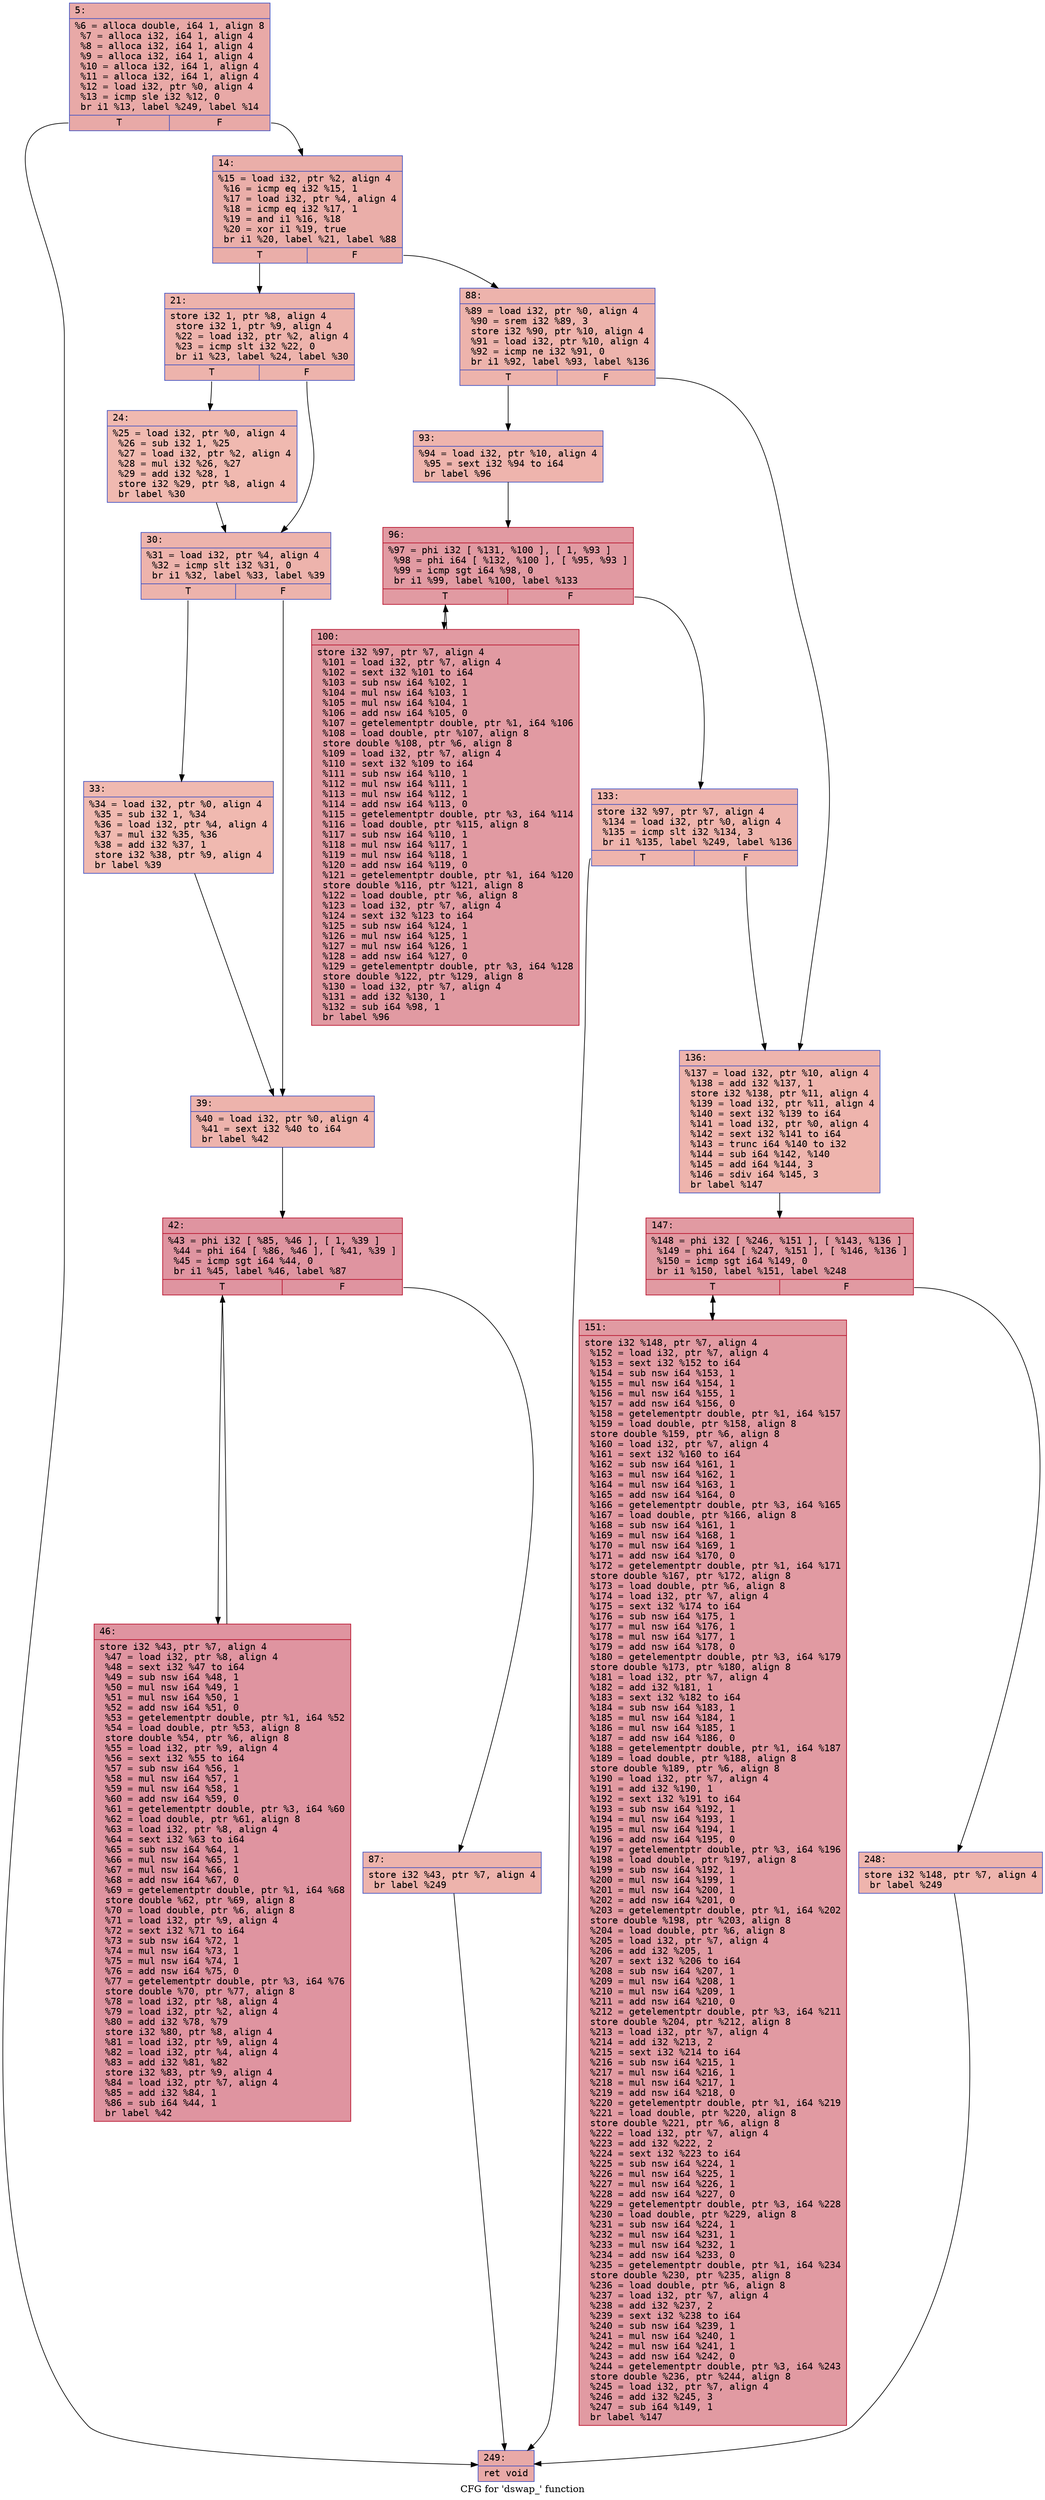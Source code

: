 digraph "CFG for 'dswap_' function" {
	label="CFG for 'dswap_' function";

	Node0x55ee1015ad00 [shape=record,color="#3d50c3ff", style=filled, fillcolor="#ca3b3770" fontname="Courier",label="{5:\l|  %6 = alloca double, i64 1, align 8\l  %7 = alloca i32, i64 1, align 4\l  %8 = alloca i32, i64 1, align 4\l  %9 = alloca i32, i64 1, align 4\l  %10 = alloca i32, i64 1, align 4\l  %11 = alloca i32, i64 1, align 4\l  %12 = load i32, ptr %0, align 4\l  %13 = icmp sle i32 %12, 0\l  br i1 %13, label %249, label %14\l|{<s0>T|<s1>F}}"];
	Node0x55ee1015ad00:s0 -> Node0x55ee1015b310[tooltip="5 -> 249\nProbability 50.00%" ];
	Node0x55ee1015ad00:s1 -> Node0x55ee1015b360[tooltip="5 -> 14\nProbability 50.00%" ];
	Node0x55ee1015b360 [shape=record,color="#3d50c3ff", style=filled, fillcolor="#d0473d70" fontname="Courier",label="{14:\l|  %15 = load i32, ptr %2, align 4\l  %16 = icmp eq i32 %15, 1\l  %17 = load i32, ptr %4, align 4\l  %18 = icmp eq i32 %17, 1\l  %19 = and i1 %16, %18\l  %20 = xor i1 %19, true\l  br i1 %20, label %21, label %88\l|{<s0>T|<s1>F}}"];
	Node0x55ee1015b360:s0 -> Node0x55ee1015b7a0[tooltip="14 -> 21\nProbability 50.00%" ];
	Node0x55ee1015b360:s1 -> Node0x55ee1015b7f0[tooltip="14 -> 88\nProbability 50.00%" ];
	Node0x55ee1015b7a0 [shape=record,color="#3d50c3ff", style=filled, fillcolor="#d6524470" fontname="Courier",label="{21:\l|  store i32 1, ptr %8, align 4\l  store i32 1, ptr %9, align 4\l  %22 = load i32, ptr %2, align 4\l  %23 = icmp slt i32 %22, 0\l  br i1 %23, label %24, label %30\l|{<s0>T|<s1>F}}"];
	Node0x55ee1015b7a0:s0 -> Node0x55ee10162880[tooltip="21 -> 24\nProbability 37.50%" ];
	Node0x55ee1015b7a0:s1 -> Node0x55ee101628d0[tooltip="21 -> 30\nProbability 62.50%" ];
	Node0x55ee10162880 [shape=record,color="#3d50c3ff", style=filled, fillcolor="#de614d70" fontname="Courier",label="{24:\l|  %25 = load i32, ptr %0, align 4\l  %26 = sub i32 1, %25\l  %27 = load i32, ptr %2, align 4\l  %28 = mul i32 %26, %27\l  %29 = add i32 %28, 1\l  store i32 %29, ptr %8, align 4\l  br label %30\l}"];
	Node0x55ee10162880 -> Node0x55ee101628d0[tooltip="24 -> 30\nProbability 100.00%" ];
	Node0x55ee101628d0 [shape=record,color="#3d50c3ff", style=filled, fillcolor="#d6524470" fontname="Courier",label="{30:\l|  %31 = load i32, ptr %4, align 4\l  %32 = icmp slt i32 %31, 0\l  br i1 %32, label %33, label %39\l|{<s0>T|<s1>F}}"];
	Node0x55ee101628d0:s0 -> Node0x55ee10162ea0[tooltip="30 -> 33\nProbability 37.50%" ];
	Node0x55ee101628d0:s1 -> Node0x55ee10162ef0[tooltip="30 -> 39\nProbability 62.50%" ];
	Node0x55ee10162ea0 [shape=record,color="#3d50c3ff", style=filled, fillcolor="#de614d70" fontname="Courier",label="{33:\l|  %34 = load i32, ptr %0, align 4\l  %35 = sub i32 1, %34\l  %36 = load i32, ptr %4, align 4\l  %37 = mul i32 %35, %36\l  %38 = add i32 %37, 1\l  store i32 %38, ptr %9, align 4\l  br label %39\l}"];
	Node0x55ee10162ea0 -> Node0x55ee10162ef0[tooltip="33 -> 39\nProbability 100.00%" ];
	Node0x55ee10162ef0 [shape=record,color="#3d50c3ff", style=filled, fillcolor="#d6524470" fontname="Courier",label="{39:\l|  %40 = load i32, ptr %0, align 4\l  %41 = sext i32 %40 to i64\l  br label %42\l}"];
	Node0x55ee10162ef0 -> Node0x55ee101634a0[tooltip="39 -> 42\nProbability 100.00%" ];
	Node0x55ee101634a0 [shape=record,color="#b70d28ff", style=filled, fillcolor="#b70d2870" fontname="Courier",label="{42:\l|  %43 = phi i32 [ %85, %46 ], [ 1, %39 ]\l  %44 = phi i64 [ %86, %46 ], [ %41, %39 ]\l  %45 = icmp sgt i64 %44, 0\l  br i1 %45, label %46, label %87\l|{<s0>T|<s1>F}}"];
	Node0x55ee101634a0:s0 -> Node0x55ee10163560[tooltip="42 -> 46\nProbability 96.88%" ];
	Node0x55ee101634a0:s1 -> Node0x55ee101637c0[tooltip="42 -> 87\nProbability 3.12%" ];
	Node0x55ee10163560 [shape=record,color="#b70d28ff", style=filled, fillcolor="#b70d2870" fontname="Courier",label="{46:\l|  store i32 %43, ptr %7, align 4\l  %47 = load i32, ptr %8, align 4\l  %48 = sext i32 %47 to i64\l  %49 = sub nsw i64 %48, 1\l  %50 = mul nsw i64 %49, 1\l  %51 = mul nsw i64 %50, 1\l  %52 = add nsw i64 %51, 0\l  %53 = getelementptr double, ptr %1, i64 %52\l  %54 = load double, ptr %53, align 8\l  store double %54, ptr %6, align 8\l  %55 = load i32, ptr %9, align 4\l  %56 = sext i32 %55 to i64\l  %57 = sub nsw i64 %56, 1\l  %58 = mul nsw i64 %57, 1\l  %59 = mul nsw i64 %58, 1\l  %60 = add nsw i64 %59, 0\l  %61 = getelementptr double, ptr %3, i64 %60\l  %62 = load double, ptr %61, align 8\l  %63 = load i32, ptr %8, align 4\l  %64 = sext i32 %63 to i64\l  %65 = sub nsw i64 %64, 1\l  %66 = mul nsw i64 %65, 1\l  %67 = mul nsw i64 %66, 1\l  %68 = add nsw i64 %67, 0\l  %69 = getelementptr double, ptr %1, i64 %68\l  store double %62, ptr %69, align 8\l  %70 = load double, ptr %6, align 8\l  %71 = load i32, ptr %9, align 4\l  %72 = sext i32 %71 to i64\l  %73 = sub nsw i64 %72, 1\l  %74 = mul nsw i64 %73, 1\l  %75 = mul nsw i64 %74, 1\l  %76 = add nsw i64 %75, 0\l  %77 = getelementptr double, ptr %3, i64 %76\l  store double %70, ptr %77, align 8\l  %78 = load i32, ptr %8, align 4\l  %79 = load i32, ptr %2, align 4\l  %80 = add i32 %78, %79\l  store i32 %80, ptr %8, align 4\l  %81 = load i32, ptr %9, align 4\l  %82 = load i32, ptr %4, align 4\l  %83 = add i32 %81, %82\l  store i32 %83, ptr %9, align 4\l  %84 = load i32, ptr %7, align 4\l  %85 = add i32 %84, 1\l  %86 = sub i64 %44, 1\l  br label %42\l}"];
	Node0x55ee10163560 -> Node0x55ee101634a0[tooltip="46 -> 42\nProbability 100.00%" ];
	Node0x55ee101637c0 [shape=record,color="#3d50c3ff", style=filled, fillcolor="#d6524470" fontname="Courier",label="{87:\l|  store i32 %43, ptr %7, align 4\l  br label %249\l}"];
	Node0x55ee101637c0 -> Node0x55ee1015b310[tooltip="87 -> 249\nProbability 100.00%" ];
	Node0x55ee1015b7f0 [shape=record,color="#3d50c3ff", style=filled, fillcolor="#d6524470" fontname="Courier",label="{88:\l|  %89 = load i32, ptr %0, align 4\l  %90 = srem i32 %89, 3\l  store i32 %90, ptr %10, align 4\l  %91 = load i32, ptr %10, align 4\l  %92 = icmp ne i32 %91, 0\l  br i1 %92, label %93, label %136\l|{<s0>T|<s1>F}}"];
	Node0x55ee1015b7f0:s0 -> Node0x55ee10165e50[tooltip="88 -> 93\nProbability 62.50%" ];
	Node0x55ee1015b7f0:s1 -> Node0x55ee10165ea0[tooltip="88 -> 136\nProbability 37.50%" ];
	Node0x55ee10165e50 [shape=record,color="#3d50c3ff", style=filled, fillcolor="#d8564670" fontname="Courier",label="{93:\l|  %94 = load i32, ptr %10, align 4\l  %95 = sext i32 %94 to i64\l  br label %96\l}"];
	Node0x55ee10165e50 -> Node0x55ee101639e0[tooltip="93 -> 96\nProbability 100.00%" ];
	Node0x55ee101639e0 [shape=record,color="#b70d28ff", style=filled, fillcolor="#bb1b2c70" fontname="Courier",label="{96:\l|  %97 = phi i32 [ %131, %100 ], [ 1, %93 ]\l  %98 = phi i64 [ %132, %100 ], [ %95, %93 ]\l  %99 = icmp sgt i64 %98, 0\l  br i1 %99, label %100, label %133\l|{<s0>T|<s1>F}}"];
	Node0x55ee101639e0:s0 -> Node0x55ee10163aa0[tooltip="96 -> 100\nProbability 96.88%" ];
	Node0x55ee101639e0:s1 -> Node0x55ee10163d00[tooltip="96 -> 133\nProbability 3.12%" ];
	Node0x55ee10163aa0 [shape=record,color="#b70d28ff", style=filled, fillcolor="#bb1b2c70" fontname="Courier",label="{100:\l|  store i32 %97, ptr %7, align 4\l  %101 = load i32, ptr %7, align 4\l  %102 = sext i32 %101 to i64\l  %103 = sub nsw i64 %102, 1\l  %104 = mul nsw i64 %103, 1\l  %105 = mul nsw i64 %104, 1\l  %106 = add nsw i64 %105, 0\l  %107 = getelementptr double, ptr %1, i64 %106\l  %108 = load double, ptr %107, align 8\l  store double %108, ptr %6, align 8\l  %109 = load i32, ptr %7, align 4\l  %110 = sext i32 %109 to i64\l  %111 = sub nsw i64 %110, 1\l  %112 = mul nsw i64 %111, 1\l  %113 = mul nsw i64 %112, 1\l  %114 = add nsw i64 %113, 0\l  %115 = getelementptr double, ptr %3, i64 %114\l  %116 = load double, ptr %115, align 8\l  %117 = sub nsw i64 %110, 1\l  %118 = mul nsw i64 %117, 1\l  %119 = mul nsw i64 %118, 1\l  %120 = add nsw i64 %119, 0\l  %121 = getelementptr double, ptr %1, i64 %120\l  store double %116, ptr %121, align 8\l  %122 = load double, ptr %6, align 8\l  %123 = load i32, ptr %7, align 4\l  %124 = sext i32 %123 to i64\l  %125 = sub nsw i64 %124, 1\l  %126 = mul nsw i64 %125, 1\l  %127 = mul nsw i64 %126, 1\l  %128 = add nsw i64 %127, 0\l  %129 = getelementptr double, ptr %3, i64 %128\l  store double %122, ptr %129, align 8\l  %130 = load i32, ptr %7, align 4\l  %131 = add i32 %130, 1\l  %132 = sub i64 %98, 1\l  br label %96\l}"];
	Node0x55ee10163aa0 -> Node0x55ee101639e0[tooltip="100 -> 96\nProbability 100.00%" ];
	Node0x55ee10163d00 [shape=record,color="#3d50c3ff", style=filled, fillcolor="#d8564670" fontname="Courier",label="{133:\l|  store i32 %97, ptr %7, align 4\l  %134 = load i32, ptr %0, align 4\l  %135 = icmp slt i32 %134, 3\l  br i1 %135, label %249, label %136\l|{<s0>T|<s1>F}}"];
	Node0x55ee10163d00:s0 -> Node0x55ee1015b310[tooltip="133 -> 249\nProbability 50.00%" ];
	Node0x55ee10163d00:s1 -> Node0x55ee10165ea0[tooltip="133 -> 136\nProbability 50.00%" ];
	Node0x55ee10165ea0 [shape=record,color="#3d50c3ff", style=filled, fillcolor="#d8564670" fontname="Courier",label="{136:\l|  %137 = load i32, ptr %10, align 4\l  %138 = add i32 %137, 1\l  store i32 %138, ptr %11, align 4\l  %139 = load i32, ptr %11, align 4\l  %140 = sext i32 %139 to i64\l  %141 = load i32, ptr %0, align 4\l  %142 = sext i32 %141 to i64\l  %143 = trunc i64 %140 to i32\l  %144 = sub i64 %142, %140\l  %145 = add i64 %144, 3\l  %146 = sdiv i64 %145, 3\l  br label %147\l}"];
	Node0x55ee10165ea0 -> Node0x55ee10168940[tooltip="136 -> 147\nProbability 100.00%" ];
	Node0x55ee10168940 [shape=record,color="#b70d28ff", style=filled, fillcolor="#bb1b2c70" fontname="Courier",label="{147:\l|  %148 = phi i32 [ %246, %151 ], [ %143, %136 ]\l  %149 = phi i64 [ %247, %151 ], [ %146, %136 ]\l  %150 = icmp sgt i64 %149, 0\l  br i1 %150, label %151, label %248\l|{<s0>T|<s1>F}}"];
	Node0x55ee10168940:s0 -> Node0x55ee10168a00[tooltip="147 -> 151\nProbability 96.88%" ];
	Node0x55ee10168940:s1 -> Node0x55ee10168c60[tooltip="147 -> 248\nProbability 3.12%" ];
	Node0x55ee10168a00 [shape=record,color="#b70d28ff", style=filled, fillcolor="#bb1b2c70" fontname="Courier",label="{151:\l|  store i32 %148, ptr %7, align 4\l  %152 = load i32, ptr %7, align 4\l  %153 = sext i32 %152 to i64\l  %154 = sub nsw i64 %153, 1\l  %155 = mul nsw i64 %154, 1\l  %156 = mul nsw i64 %155, 1\l  %157 = add nsw i64 %156, 0\l  %158 = getelementptr double, ptr %1, i64 %157\l  %159 = load double, ptr %158, align 8\l  store double %159, ptr %6, align 8\l  %160 = load i32, ptr %7, align 4\l  %161 = sext i32 %160 to i64\l  %162 = sub nsw i64 %161, 1\l  %163 = mul nsw i64 %162, 1\l  %164 = mul nsw i64 %163, 1\l  %165 = add nsw i64 %164, 0\l  %166 = getelementptr double, ptr %3, i64 %165\l  %167 = load double, ptr %166, align 8\l  %168 = sub nsw i64 %161, 1\l  %169 = mul nsw i64 %168, 1\l  %170 = mul nsw i64 %169, 1\l  %171 = add nsw i64 %170, 0\l  %172 = getelementptr double, ptr %1, i64 %171\l  store double %167, ptr %172, align 8\l  %173 = load double, ptr %6, align 8\l  %174 = load i32, ptr %7, align 4\l  %175 = sext i32 %174 to i64\l  %176 = sub nsw i64 %175, 1\l  %177 = mul nsw i64 %176, 1\l  %178 = mul nsw i64 %177, 1\l  %179 = add nsw i64 %178, 0\l  %180 = getelementptr double, ptr %3, i64 %179\l  store double %173, ptr %180, align 8\l  %181 = load i32, ptr %7, align 4\l  %182 = add i32 %181, 1\l  %183 = sext i32 %182 to i64\l  %184 = sub nsw i64 %183, 1\l  %185 = mul nsw i64 %184, 1\l  %186 = mul nsw i64 %185, 1\l  %187 = add nsw i64 %186, 0\l  %188 = getelementptr double, ptr %1, i64 %187\l  %189 = load double, ptr %188, align 8\l  store double %189, ptr %6, align 8\l  %190 = load i32, ptr %7, align 4\l  %191 = add i32 %190, 1\l  %192 = sext i32 %191 to i64\l  %193 = sub nsw i64 %192, 1\l  %194 = mul nsw i64 %193, 1\l  %195 = mul nsw i64 %194, 1\l  %196 = add nsw i64 %195, 0\l  %197 = getelementptr double, ptr %3, i64 %196\l  %198 = load double, ptr %197, align 8\l  %199 = sub nsw i64 %192, 1\l  %200 = mul nsw i64 %199, 1\l  %201 = mul nsw i64 %200, 1\l  %202 = add nsw i64 %201, 0\l  %203 = getelementptr double, ptr %1, i64 %202\l  store double %198, ptr %203, align 8\l  %204 = load double, ptr %6, align 8\l  %205 = load i32, ptr %7, align 4\l  %206 = add i32 %205, 1\l  %207 = sext i32 %206 to i64\l  %208 = sub nsw i64 %207, 1\l  %209 = mul nsw i64 %208, 1\l  %210 = mul nsw i64 %209, 1\l  %211 = add nsw i64 %210, 0\l  %212 = getelementptr double, ptr %3, i64 %211\l  store double %204, ptr %212, align 8\l  %213 = load i32, ptr %7, align 4\l  %214 = add i32 %213, 2\l  %215 = sext i32 %214 to i64\l  %216 = sub nsw i64 %215, 1\l  %217 = mul nsw i64 %216, 1\l  %218 = mul nsw i64 %217, 1\l  %219 = add nsw i64 %218, 0\l  %220 = getelementptr double, ptr %1, i64 %219\l  %221 = load double, ptr %220, align 8\l  store double %221, ptr %6, align 8\l  %222 = load i32, ptr %7, align 4\l  %223 = add i32 %222, 2\l  %224 = sext i32 %223 to i64\l  %225 = sub nsw i64 %224, 1\l  %226 = mul nsw i64 %225, 1\l  %227 = mul nsw i64 %226, 1\l  %228 = add nsw i64 %227, 0\l  %229 = getelementptr double, ptr %3, i64 %228\l  %230 = load double, ptr %229, align 8\l  %231 = sub nsw i64 %224, 1\l  %232 = mul nsw i64 %231, 1\l  %233 = mul nsw i64 %232, 1\l  %234 = add nsw i64 %233, 0\l  %235 = getelementptr double, ptr %1, i64 %234\l  store double %230, ptr %235, align 8\l  %236 = load double, ptr %6, align 8\l  %237 = load i32, ptr %7, align 4\l  %238 = add i32 %237, 2\l  %239 = sext i32 %238 to i64\l  %240 = sub nsw i64 %239, 1\l  %241 = mul nsw i64 %240, 1\l  %242 = mul nsw i64 %241, 1\l  %243 = add nsw i64 %242, 0\l  %244 = getelementptr double, ptr %3, i64 %243\l  store double %236, ptr %244, align 8\l  %245 = load i32, ptr %7, align 4\l  %246 = add i32 %245, 3\l  %247 = sub i64 %149, 1\l  br label %147\l}"];
	Node0x55ee10168a00 -> Node0x55ee10168940[tooltip="151 -> 147\nProbability 100.00%" ];
	Node0x55ee10168c60 [shape=record,color="#3d50c3ff", style=filled, fillcolor="#d8564670" fontname="Courier",label="{248:\l|  store i32 %148, ptr %7, align 4\l  br label %249\l}"];
	Node0x55ee10168c60 -> Node0x55ee1015b310[tooltip="248 -> 249\nProbability 100.00%" ];
	Node0x55ee1015b310 [shape=record,color="#3d50c3ff", style=filled, fillcolor="#ca3b3770" fontname="Courier",label="{249:\l|  ret void\l}"];
}
